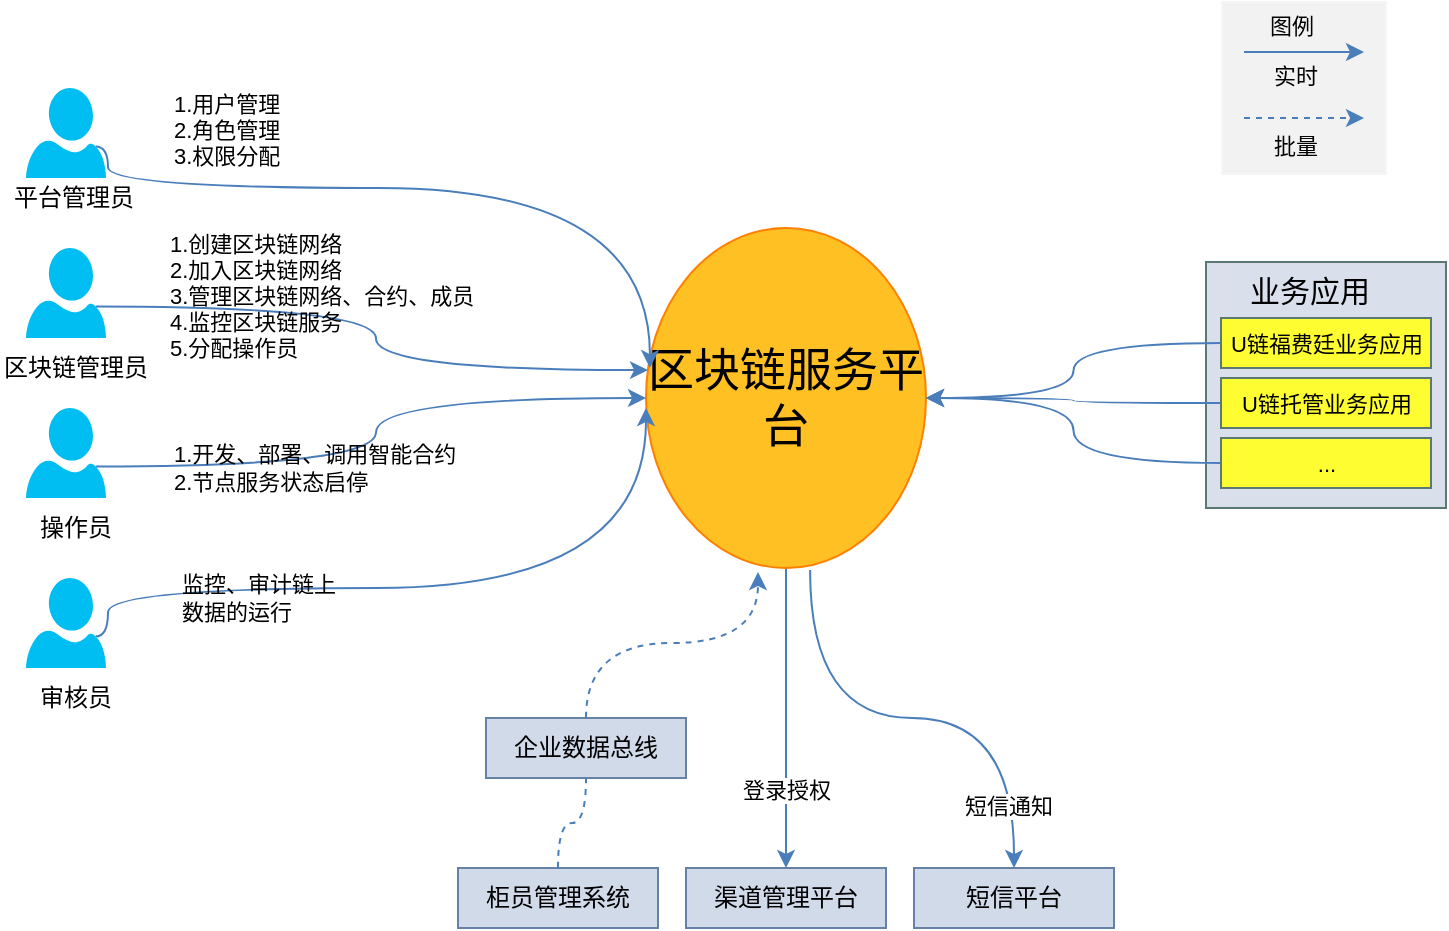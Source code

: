 <mxfile pages="1" version="11.2.8" type="github"><diagram id="S7dxMp5yN2kBzL2uqI0f" name="Page-1"><mxGraphModel dx="932" dy="569" grid="0" gridSize="10" guides="1" tooltips="1" connect="1" arrows="1" fold="1" page="1" pageScale="1" pageWidth="3300" pageHeight="4681" math="0" shadow="0"><root><mxCell id="0"/><mxCell id="1" parent="0"/><mxCell id="Oo96X7b7Oye1o3Ie4v3Q-36" style="edgeStyle=orthogonalEdgeStyle;curved=1;rounded=0;orthogonalLoop=1;jettySize=auto;html=1;exitX=0.586;exitY=1.006;exitDx=0;exitDy=0;fontSize=11;strokeColor=#4A7EBB;exitPerimeter=0;" parent="1" source="Oo96X7b7Oye1o3Ie4v3Q-1" target="Oo96X7b7Oye1o3Ie4v3Q-30" edge="1"><mxGeometry relative="1" as="geometry"/></mxCell><mxCell id="Oo96X7b7Oye1o3Ie4v3Q-37" value="短信通知" style="text;html=1;resizable=0;points=[];align=center;verticalAlign=middle;labelBackgroundColor=#ffffff;fontSize=11;" parent="Oo96X7b7Oye1o3Ie4v3Q-36" vertex="1" connectable="0"><mxGeometry x="0.75" y="-3" relative="1" as="geometry"><mxPoint as="offset"/></mxGeometry></mxCell><mxCell id="Oo96X7b7Oye1o3Ie4v3Q-56" style="edgeStyle=orthogonalEdgeStyle;curved=1;rounded=0;orthogonalLoop=1;jettySize=auto;html=1;exitX=0.5;exitY=1;exitDx=0;exitDy=0;entryX=0.5;entryY=0;entryDx=0;entryDy=0;strokeColor=#4A7EBB;fontSize=11;" parent="1" source="Oo96X7b7Oye1o3Ie4v3Q-1" target="Oo96X7b7Oye1o3Ie4v3Q-28" edge="1"><mxGeometry relative="1" as="geometry"/></mxCell><mxCell id="1iLv60x0cFXVVJKF3E_c-1" value="登录授权" style="text;html=1;resizable=0;points=[];align=center;verticalAlign=middle;labelBackgroundColor=#ffffff;fontSize=11;" parent="Oo96X7b7Oye1o3Ie4v3Q-56" vertex="1" connectable="0"><mxGeometry x="0.48" relative="1" as="geometry"><mxPoint as="offset"/></mxGeometry></mxCell><mxCell id="Oo96X7b7Oye1o3Ie4v3Q-1" value="区块链服务平台" style="ellipse;whiteSpace=wrap;html=1;fontSize=23;fillColor=#FFC024;strokeColor=#FF8000;shadow=0;labelBorderColor=none;" parent="1" vertex="1"><mxGeometry x="480" y="210" width="140" height="170" as="geometry"/></mxCell><mxCell id="Oo96X7b7Oye1o3Ie4v3Q-4" style="edgeStyle=orthogonalEdgeStyle;curved=1;rounded=0;orthogonalLoop=1;jettySize=auto;html=1;exitX=0.87;exitY=0.65;exitDx=0;exitDy=0;exitPerimeter=0;entryX=0.014;entryY=0.412;entryDx=0;entryDy=0;entryPerimeter=0;fontSize=23;strokeColor=#4A7EBB;" parent="1" source="Oo96X7b7Oye1o3Ie4v3Q-2" target="Oo96X7b7Oye1o3Ie4v3Q-1" edge="1"><mxGeometry relative="1" as="geometry"><Array as="points"><mxPoint x="211" y="190"/><mxPoint x="482" y="190"/></Array></mxGeometry></mxCell><mxCell id="Oo96X7b7Oye1o3Ie4v3Q-2" value="" style="verticalLabelPosition=bottom;html=1;verticalAlign=top;align=center;strokeColor=none;fillColor=#00BEF2;shape=mxgraph.azure.user;fontSize=23;" parent="1" vertex="1"><mxGeometry x="170" y="140" width="40" height="45" as="geometry"/></mxCell><mxCell id="Oo96X7b7Oye1o3Ie4v3Q-7" value="平台管理员" style="text;html=1;resizable=0;points=[];autosize=1;align=left;verticalAlign=top;spacingTop=-4;fontSize=12;" parent="1" vertex="1"><mxGeometry x="162" y="185" width="80" height="20" as="geometry"/></mxCell><mxCell id="Oo96X7b7Oye1o3Ie4v3Q-14" style="edgeStyle=orthogonalEdgeStyle;curved=1;rounded=0;orthogonalLoop=1;jettySize=auto;html=1;exitX=0.87;exitY=0.65;exitDx=0;exitDy=0;exitPerimeter=0;entryX=0.007;entryY=0.418;entryDx=0;entryDy=0;entryPerimeter=0;fontSize=12;strokeColor=#4A7EBB;" parent="1" source="Oo96X7b7Oye1o3Ie4v3Q-8" target="Oo96X7b7Oye1o3Ie4v3Q-1" edge="1"><mxGeometry relative="1" as="geometry"/></mxCell><mxCell id="Oo96X7b7Oye1o3Ie4v3Q-8" value="" style="verticalLabelPosition=bottom;html=1;verticalAlign=top;align=center;strokeColor=none;fillColor=#00BEF2;shape=mxgraph.azure.user;fontSize=12;" parent="1" vertex="1"><mxGeometry x="170" y="220" width="40" height="45" as="geometry"/></mxCell><mxCell id="Oo96X7b7Oye1o3Ie4v3Q-9" value="区块链管理员" style="text;html=1;resizable=0;points=[];autosize=1;align=left;verticalAlign=top;spacingTop=-4;fontSize=12;" parent="1" vertex="1"><mxGeometry x="157" y="270" width="90" height="20" as="geometry"/></mxCell><mxCell id="Oo96X7b7Oye1o3Ie4v3Q-10" value="操作员" style="text;html=1;resizable=0;points=[];autosize=1;align=left;verticalAlign=top;spacingTop=-4;fontSize=12;" parent="1" vertex="1"><mxGeometry x="175" y="350" width="50" height="20" as="geometry"/></mxCell><mxCell id="Oo96X7b7Oye1o3Ie4v3Q-15" style="edgeStyle=orthogonalEdgeStyle;curved=1;rounded=0;orthogonalLoop=1;jettySize=auto;html=1;exitX=0.87;exitY=0.65;exitDx=0;exitDy=0;exitPerimeter=0;entryX=0;entryY=0.5;entryDx=0;entryDy=0;fontSize=12;strokeColor=#4A7EBB;" parent="1" source="Oo96X7b7Oye1o3Ie4v3Q-11" target="Oo96X7b7Oye1o3Ie4v3Q-1" edge="1"><mxGeometry relative="1" as="geometry"/></mxCell><mxCell id="Oo96X7b7Oye1o3Ie4v3Q-11" value="" style="verticalLabelPosition=bottom;html=1;verticalAlign=top;align=center;strokeColor=none;fillColor=#00BEF2;shape=mxgraph.azure.user;fontSize=12;" parent="1" vertex="1"><mxGeometry x="170" y="300" width="40" height="45" as="geometry"/></mxCell><mxCell id="Oo96X7b7Oye1o3Ie4v3Q-16" style="edgeStyle=orthogonalEdgeStyle;curved=1;rounded=0;orthogonalLoop=1;jettySize=auto;html=1;exitX=0.87;exitY=0.65;exitDx=0;exitDy=0;exitPerimeter=0;fontSize=12;strokeColor=#4A7EBB;" parent="1" source="Oo96X7b7Oye1o3Ie4v3Q-12" edge="1"><mxGeometry relative="1" as="geometry"><mxPoint x="480" y="300" as="targetPoint"/><Array as="points"><mxPoint x="211" y="390"/><mxPoint x="480" y="390"/></Array></mxGeometry></mxCell><mxCell id="Oo96X7b7Oye1o3Ie4v3Q-12" value="" style="verticalLabelPosition=bottom;html=1;verticalAlign=top;align=center;strokeColor=none;fillColor=#00BEF2;shape=mxgraph.azure.user;fontSize=12;" parent="1" vertex="1"><mxGeometry x="170" y="385" width="40" height="45" as="geometry"/></mxCell><mxCell id="Oo96X7b7Oye1o3Ie4v3Q-13" value="审核员" style="text;html=1;resizable=0;points=[];autosize=1;align=left;verticalAlign=top;spacingTop=-4;fontSize=12;" parent="1" vertex="1"><mxGeometry x="175" y="435" width="50" height="20" as="geometry"/></mxCell><mxCell id="Oo96X7b7Oye1o3Ie4v3Q-20" value="1.用户管理&lt;br style=&quot;font-size: 11px;&quot;&gt;2.角色管理&lt;br style=&quot;font-size: 11px;&quot;&gt;3.权限分配" style="text;html=1;fontSize=11;" parent="1" vertex="1"><mxGeometry x="242" y="135" width="70" height="60" as="geometry"/></mxCell><mxCell id="Oo96X7b7Oye1o3Ie4v3Q-21" value="1.创建区块链网络&lt;br&gt;2.加入区块链网络&lt;br&gt;3.管理区块链网络、合约、成员&lt;br&gt;4.监控区块链服务&lt;br&gt;5.分配操作员" style="rounded=0;whiteSpace=wrap;html=1;fillColor=none;fontSize=11;align=left;strokeColor=none;" parent="1" vertex="1"><mxGeometry x="240" y="210" width="165" height="68" as="geometry"/></mxCell><mxCell id="Oo96X7b7Oye1o3Ie4v3Q-22" value="1.开发、部署、调用智能合约&lt;br&gt;2.节点服务状态启停" style="rounded=0;whiteSpace=wrap;html=1;fillColor=none;fontSize=11;align=left;strokeColor=none;" parent="1" vertex="1"><mxGeometry x="242" y="310" width="150" height="40" as="geometry"/></mxCell><mxCell id="Oo96X7b7Oye1o3Ie4v3Q-24" value="监控、审计链上&lt;br&gt;数据的运行" style="rounded=0;whiteSpace=wrap;html=1;fillColor=none;fontSize=11;align=left;strokeColor=none;" parent="1" vertex="1"><mxGeometry x="246" y="377" width="95" height="35" as="geometry"/></mxCell><mxCell id="Oo96X7b7Oye1o3Ie4v3Q-27" value="柜员管理系统" style="rounded=0;whiteSpace=wrap;html=1;fontSize=12;fillColor=#D1DAE9;strokeColor=#6581A5;" parent="1" vertex="1"><mxGeometry x="386" y="530" width="100" height="30" as="geometry"/></mxCell><mxCell id="Oo96X7b7Oye1o3Ie4v3Q-28" value="渠道管理平台" style="rounded=0;whiteSpace=wrap;html=1;fontSize=12;fillColor=#D1DAE9;strokeColor=#6581A5;" parent="1" vertex="1"><mxGeometry x="500" y="530" width="100" height="30" as="geometry"/></mxCell><mxCell id="Oo96X7b7Oye1o3Ie4v3Q-30" value="短信平台" style="rounded=0;whiteSpace=wrap;html=1;fontSize=12;fillColor=#D1DAE9;strokeColor=#6581A5;" parent="1" vertex="1"><mxGeometry x="614" y="530" width="100" height="30" as="geometry"/></mxCell><mxCell id="Oo96X7b7Oye1o3Ie4v3Q-39" value="" style="rounded=0;whiteSpace=wrap;html=1;fontSize=11;fillColor=#D9E0EB;strokeColor=#5A7972;" parent="1" vertex="1"><mxGeometry x="760" y="227" width="120" height="123" as="geometry"/></mxCell><mxCell id="Oo96X7b7Oye1o3Ie4v3Q-41" value="业务应用" style="text;html=1;resizable=0;points=[];autosize=1;align=left;verticalAlign=top;spacingTop=-4;fontSize=15;" parent="1" vertex="1"><mxGeometry x="780" y="230" width="60" height="10" as="geometry"/></mxCell><mxCell id="Oo96X7b7Oye1o3Ie4v3Q-48" style="edgeStyle=orthogonalEdgeStyle;curved=1;rounded=0;orthogonalLoop=1;jettySize=auto;html=1;exitX=0;exitY=0.5;exitDx=0;exitDy=0;entryX=1;entryY=0.5;entryDx=0;entryDy=0;fontSize=11;strokeColor=#4A7EBB;" parent="1" source="Oo96X7b7Oye1o3Ie4v3Q-42" target="Oo96X7b7Oye1o3Ie4v3Q-1" edge="1"><mxGeometry relative="1" as="geometry"/></mxCell><mxCell id="Oo96X7b7Oye1o3Ie4v3Q-42" value="U链福费廷业务应用" style="rounded=0;whiteSpace=wrap;html=1;fontSize=11;fillColor=#FEFD32;strokeColor=#5A7972;" parent="1" vertex="1"><mxGeometry x="767.5" y="255" width="105" height="25" as="geometry"/></mxCell><mxCell id="Oo96X7b7Oye1o3Ie4v3Q-49" style="edgeStyle=orthogonalEdgeStyle;curved=1;rounded=0;orthogonalLoop=1;jettySize=auto;html=1;exitX=0;exitY=0.5;exitDx=0;exitDy=0;entryX=1;entryY=0.5;entryDx=0;entryDy=0;fontSize=11;strokeColor=#4A7EBB;" parent="1" source="Oo96X7b7Oye1o3Ie4v3Q-43" target="Oo96X7b7Oye1o3Ie4v3Q-1" edge="1"><mxGeometry relative="1" as="geometry"/></mxCell><mxCell id="Oo96X7b7Oye1o3Ie4v3Q-43" value="U链托管业务应用" style="rounded=0;whiteSpace=wrap;html=1;fontSize=11;fillColor=#FEFD32;strokeColor=#5A7972;" parent="1" vertex="1"><mxGeometry x="767.5" y="285" width="105" height="25" as="geometry"/></mxCell><mxCell id="Oo96X7b7Oye1o3Ie4v3Q-47" style="edgeStyle=orthogonalEdgeStyle;curved=1;rounded=0;orthogonalLoop=1;jettySize=auto;html=1;exitX=0;exitY=0.5;exitDx=0;exitDy=0;fontSize=11;entryX=1;entryY=0.5;entryDx=0;entryDy=0;strokeColor=#4A7EBB;" parent="1" source="Oo96X7b7Oye1o3Ie4v3Q-44" target="Oo96X7b7Oye1o3Ie4v3Q-1" edge="1"><mxGeometry relative="1" as="geometry"><mxPoint x="630" y="290" as="targetPoint"/></mxGeometry></mxCell><mxCell id="Oo96X7b7Oye1o3Ie4v3Q-44" value="..." style="rounded=0;whiteSpace=wrap;html=1;fontSize=11;fillColor=#FEFD32;strokeColor=#5A7972;" parent="1" vertex="1"><mxGeometry x="767.5" y="315" width="105" height="25" as="geometry"/></mxCell><mxCell id="Oo96X7b7Oye1o3Ie4v3Q-50" value="" style="rounded=0;whiteSpace=wrap;html=1;strokeColor=#F6F6F6;fillColor=#F2F2F2;fontSize=11;" parent="1" vertex="1"><mxGeometry x="768" y="97" width="82" height="86" as="geometry"/></mxCell><mxCell id="Oo96X7b7Oye1o3Ie4v3Q-51" value="图例" style="text;html=1;resizable=0;points=[];autosize=1;align=left;verticalAlign=top;spacingTop=-4;fontSize=11;" parent="1" vertex="1"><mxGeometry x="790" y="100" width="40" height="10" as="geometry"/></mxCell><mxCell id="Oo96X7b7Oye1o3Ie4v3Q-52" value="" style="endArrow=classic;html=1;dashed=1;strokeColor=#4A7EBB;fontSize=11;" parent="1" edge="1"><mxGeometry width="50" height="50" relative="1" as="geometry"><mxPoint x="779" y="155" as="sourcePoint"/><mxPoint x="839" y="155" as="targetPoint"/></mxGeometry></mxCell><mxCell id="Oo96X7b7Oye1o3Ie4v3Q-53" value="批量" style="text;html=1;resizable=0;points=[];autosize=1;align=left;verticalAlign=top;spacingTop=-4;fontSize=11;" parent="1" vertex="1"><mxGeometry x="792" y="160" width="40" height="10" as="geometry"/></mxCell><mxCell id="Oo96X7b7Oye1o3Ie4v3Q-54" value="" style="endArrow=classic;html=1;strokeColor=#4A7EBB;fontSize=11;" parent="1" edge="1"><mxGeometry width="50" height="50" relative="1" as="geometry"><mxPoint x="779" y="122" as="sourcePoint"/><mxPoint x="839" y="122" as="targetPoint"/></mxGeometry></mxCell><mxCell id="Oo96X7b7Oye1o3Ie4v3Q-55" value="实时" style="text;html=1;resizable=0;points=[];autosize=1;align=left;verticalAlign=top;spacingTop=-4;fontSize=11;" parent="1" vertex="1"><mxGeometry x="792" y="125" width="40" height="10" as="geometry"/></mxCell><mxCell id="62EWf5has-jM_Tk3og4D-1" value="企业数据总线" style="rounded=0;whiteSpace=wrap;html=1;fontSize=12;fillColor=#D1DAE9;strokeColor=#6581A5;" vertex="1" parent="1"><mxGeometry x="400" y="455" width="100" height="30" as="geometry"/></mxCell><mxCell id="62EWf5has-jM_Tk3og4D-2" value="" style="endArrow=none;dashed=1;html=1;entryX=0.5;entryY=1;entryDx=0;entryDy=0;edgeStyle=orthogonalEdgeStyle;curved=1;exitX=0.5;exitY=0;exitDx=0;exitDy=0;strokeColor=#4A7EBB;" edge="1" parent="1" source="Oo96X7b7Oye1o3Ie4v3Q-27" target="62EWf5has-jM_Tk3og4D-1"><mxGeometry width="50" height="50" relative="1" as="geometry"><mxPoint x="272" y="576" as="sourcePoint"/><mxPoint x="322" y="526" as="targetPoint"/></mxGeometry></mxCell><mxCell id="62EWf5has-jM_Tk3og4D-3" value="" style="endArrow=classic;html=1;edgeStyle=orthogonalEdgeStyle;curved=1;entryX=0.4;entryY=1.012;entryDx=0;entryDy=0;entryPerimeter=0;exitX=0.5;exitY=0;exitDx=0;exitDy=0;dashed=1;strokeColor=#4A7EBB;" edge="1" parent="1" source="62EWf5has-jM_Tk3og4D-1" target="Oo96X7b7Oye1o3Ie4v3Q-1"><mxGeometry width="50" height="50" relative="1" as="geometry"><mxPoint x="452" y="440" as="sourcePoint"/><mxPoint x="502" y="390" as="targetPoint"/></mxGeometry></mxCell></root></mxGraphModel></diagram></mxfile>